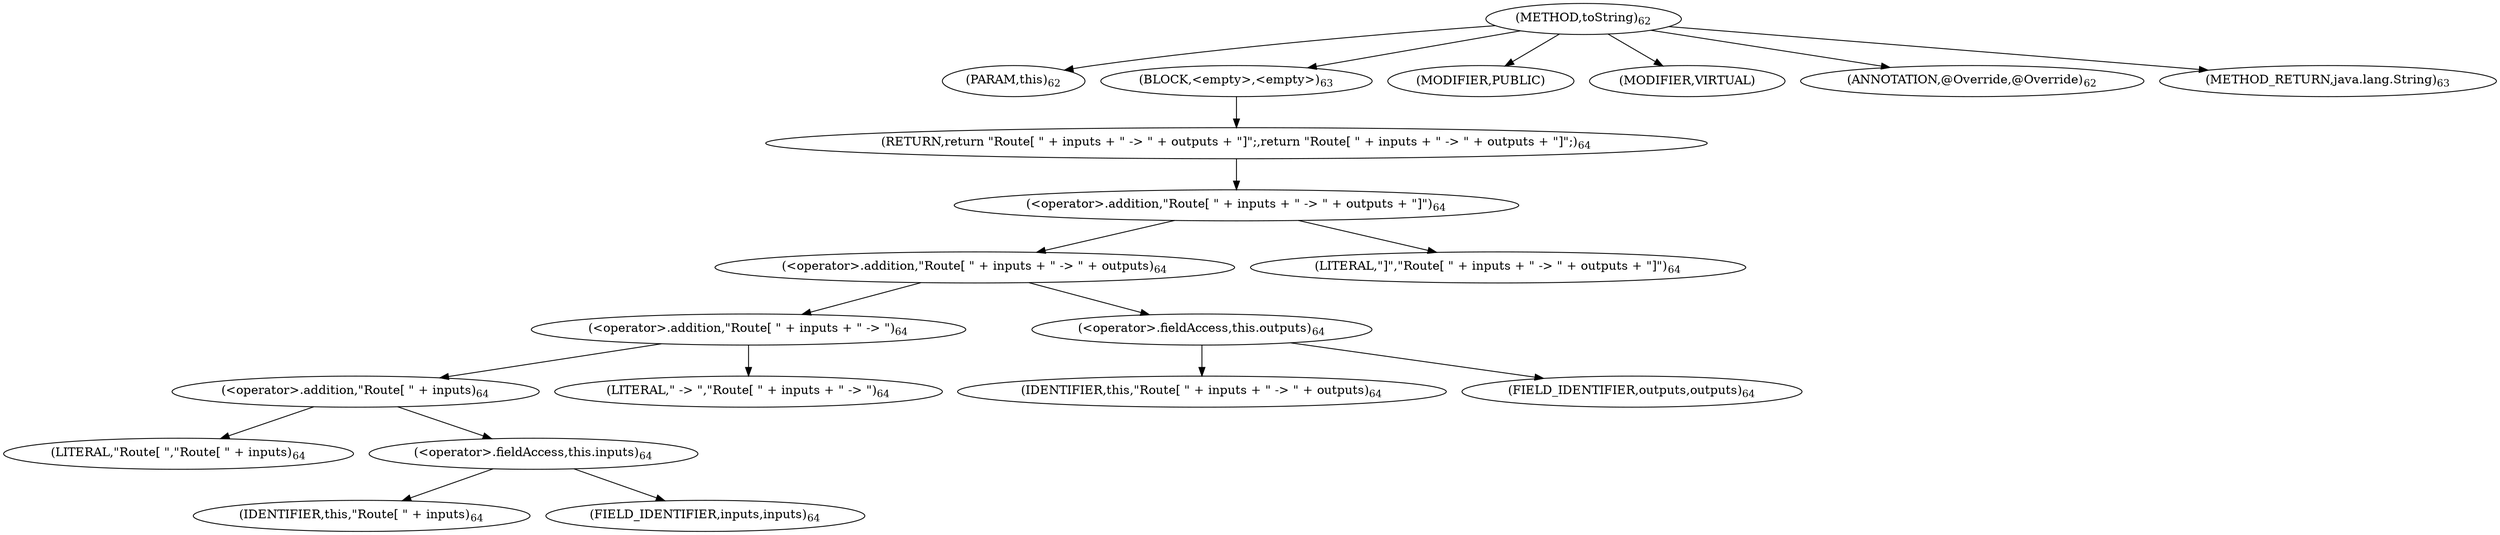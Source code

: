 digraph "toString" {  
"185" [label = <(METHOD,toString)<SUB>62</SUB>> ]
"186" [label = <(PARAM,this)<SUB>62</SUB>> ]
"187" [label = <(BLOCK,&lt;empty&gt;,&lt;empty&gt;)<SUB>63</SUB>> ]
"188" [label = <(RETURN,return &quot;Route[ &quot; + inputs + &quot; -&gt; &quot; + outputs + &quot;]&quot;;,return &quot;Route[ &quot; + inputs + &quot; -&gt; &quot; + outputs + &quot;]&quot;;)<SUB>64</SUB>> ]
"189" [label = <(&lt;operator&gt;.addition,&quot;Route[ &quot; + inputs + &quot; -&gt; &quot; + outputs + &quot;]&quot;)<SUB>64</SUB>> ]
"190" [label = <(&lt;operator&gt;.addition,&quot;Route[ &quot; + inputs + &quot; -&gt; &quot; + outputs)<SUB>64</SUB>> ]
"191" [label = <(&lt;operator&gt;.addition,&quot;Route[ &quot; + inputs + &quot; -&gt; &quot;)<SUB>64</SUB>> ]
"192" [label = <(&lt;operator&gt;.addition,&quot;Route[ &quot; + inputs)<SUB>64</SUB>> ]
"193" [label = <(LITERAL,&quot;Route[ &quot;,&quot;Route[ &quot; + inputs)<SUB>64</SUB>> ]
"194" [label = <(&lt;operator&gt;.fieldAccess,this.inputs)<SUB>64</SUB>> ]
"195" [label = <(IDENTIFIER,this,&quot;Route[ &quot; + inputs)<SUB>64</SUB>> ]
"196" [label = <(FIELD_IDENTIFIER,inputs,inputs)<SUB>64</SUB>> ]
"197" [label = <(LITERAL,&quot; -&gt; &quot;,&quot;Route[ &quot; + inputs + &quot; -&gt; &quot;)<SUB>64</SUB>> ]
"198" [label = <(&lt;operator&gt;.fieldAccess,this.outputs)<SUB>64</SUB>> ]
"199" [label = <(IDENTIFIER,this,&quot;Route[ &quot; + inputs + &quot; -&gt; &quot; + outputs)<SUB>64</SUB>> ]
"200" [label = <(FIELD_IDENTIFIER,outputs,outputs)<SUB>64</SUB>> ]
"201" [label = <(LITERAL,&quot;]&quot;,&quot;Route[ &quot; + inputs + &quot; -&gt; &quot; + outputs + &quot;]&quot;)<SUB>64</SUB>> ]
"202" [label = <(MODIFIER,PUBLIC)> ]
"203" [label = <(MODIFIER,VIRTUAL)> ]
"204" [label = <(ANNOTATION,@Override,@Override)<SUB>62</SUB>> ]
"205" [label = <(METHOD_RETURN,java.lang.String)<SUB>63</SUB>> ]
  "185" -> "186" 
  "185" -> "187" 
  "185" -> "202" 
  "185" -> "203" 
  "185" -> "204" 
  "185" -> "205" 
  "187" -> "188" 
  "188" -> "189" 
  "189" -> "190" 
  "189" -> "201" 
  "190" -> "191" 
  "190" -> "198" 
  "191" -> "192" 
  "191" -> "197" 
  "192" -> "193" 
  "192" -> "194" 
  "194" -> "195" 
  "194" -> "196" 
  "198" -> "199" 
  "198" -> "200" 
}

